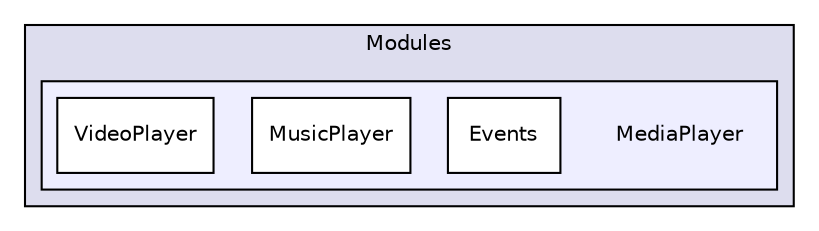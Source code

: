 digraph "MediaMotion/Assets/Scripts/Modules/MediaPlayer" {
  compound=true
  node [ fontsize="10", fontname="Helvetica"];
  edge [ labelfontsize="10", labelfontname="Helvetica"];
  subgraph clusterdir_17a9493dc3d2891969b2c4ae5cca0160 {
    graph [ bgcolor="#ddddee", pencolor="black", label="Modules" fontname="Helvetica", fontsize="10", URL="dir_17a9493dc3d2891969b2c4ae5cca0160.html"]
  subgraph clusterdir_ad69302c103f15cc2347a0424a7d387d {
    graph [ bgcolor="#eeeeff", pencolor="black", label="" URL="dir_ad69302c103f15cc2347a0424a7d387d.html"];
    dir_ad69302c103f15cc2347a0424a7d387d [shape=plaintext label="MediaPlayer"];
    dir_d522538f962f830c18abf288d6ab482b [shape=box label="Events" color="black" fillcolor="white" style="filled" URL="dir_d522538f962f830c18abf288d6ab482b.html"];
    dir_9364eaacff55a808750876a21e6e6a64 [shape=box label="MusicPlayer" color="black" fillcolor="white" style="filled" URL="dir_9364eaacff55a808750876a21e6e6a64.html"];
    dir_f88d41551198cf994a05bd5cdd230b60 [shape=box label="VideoPlayer" color="black" fillcolor="white" style="filled" URL="dir_f88d41551198cf994a05bd5cdd230b60.html"];
  }
  }
}
